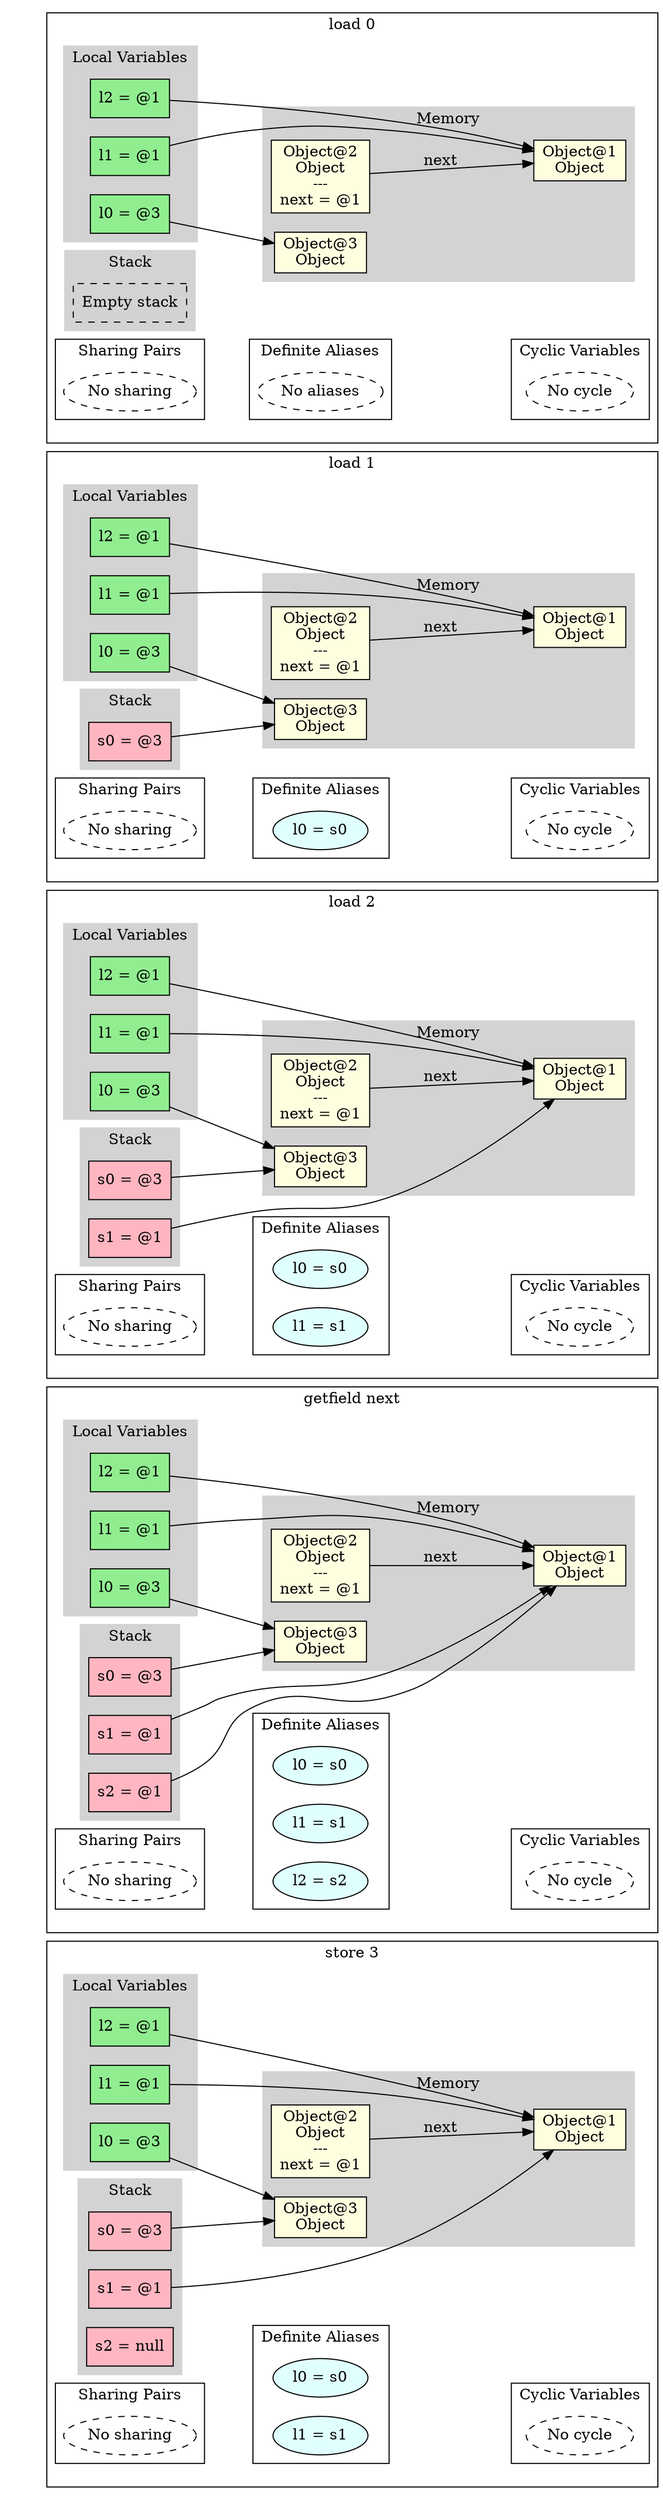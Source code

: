 digraph MemoryGraph {
 node [shape=box, style=filled, fillcolor=lightblue];
 rankdir=LR;

 // Invisible anchor subgraph
 subgraph cluster_anchor {
 style=invis;
 anchor [style=invis, shape=point, width=0, height=0];
 }

 // Starting point for subgraph ordering
 anchor_start [style=invis, shape=point];

 anchor_519319273399857 [style=invis, shape=point];
 anchor_start -> anchor_519319273399857 [style=invis];
 anchor_start = anchor_519319273399857;

 subgraph cluster_519319273399857 {
 anchor_519319273399857 [style=invis];
 label="load 0";
 subgraph cluster_locals_519319273399857 {
 label="Local Variables";
 style=filled;
 color=lightgrey;
 node [style=filled, fillcolor=lightgreen];
 "l0_519319273399857" [label="l0 = @3"];
 "l1_519319273399857" [label="l1 = @1"];
 "l2_519319273399857" [label="l2 = @1"];
 }

 subgraph cluster_stack_519319273399857 {
 label="Stack";
 style=filled;
 color=lightgrey;
 node [style=filled, fillcolor=lightpink];
 "empty_stack_519319273399857" [label="Empty stack", style=dashed, fillcolor=white];
 }

 subgraph cluster_memory_519319273399857 {
 label="Memory";
 style=filled;
 color=lightgrey;
 node [style=filled, fillcolor=lightyellow];
 "obj1_519319273399857" [label="Object@1\nObject"];
 "obj2_519319273399857" [label="Object@2\nObject\n---\nnext = @1\n"];
 "obj3_519319273399857" [label="Object@3\nObject"];
 }

 "l0_519319273399857" -> "obj3_519319273399857";
 "l1_519319273399857" -> "obj1_519319273399857";
 "l2_519319273399857" -> "obj1_519319273399857";
 "obj2_519319273399857" -> "obj1_519319273399857" [label="next"];

 // Sharing pairs
 subgraph cluster_sharing_519319273399857 {
 label="Sharing Pairs";
 node [shape=ellipse, style=filled, fillcolor=lightyellow];
 "empty_sharing_519319273399857" [label="No sharing", style=dashed, fillcolor=white];
 }

    // Alias pairs
    subgraph cluster_aliases_519319273399857 {
      label="Definite Aliases";
      node [shape=ellipse, style=filled, fillcolor=lightcyan];
      "empty_alias_519319273399857" [label="No aliases", style=dashed, fillcolor=white];
    }

 // Cyclic variables
 subgraph cluster_cyclic_519319273399857 {
 label="Cyclic Variables";
 node [shape=ellipse];
 "empty_cyclic_519319273399857" [label="No cycle", style=dashed, fillcolor=white];
 }
 // Invisible edge for horizontal alignment
 "empty_sharing_519319273399857" -> "empty_alias_519319273399857" [style=invis, weight=10];
 // Invisible edge for horizontal alignment
 "empty_alias_519319273399857" -> "empty_cyclic_519319273399857" [style=invis, weight=10];
 }
 anchor_519319274625449 [style=invis, shape=point];
 anchor_start -> anchor_519319274625449 [style=invis];
 anchor_start = anchor_519319274625449;

 subgraph cluster_519319274625449 {
 anchor_519319274625449 [style=invis];
 label="load 1";
 subgraph cluster_locals_519319274625449 {
 label="Local Variables";
 style=filled;
 color=lightgrey;
 node [style=filled, fillcolor=lightgreen];
 "l0_519319274625449" [label="l0 = @3"];
 "l1_519319274625449" [label="l1 = @1"];
 "l2_519319274625449" [label="l2 = @1"];
 }

 subgraph cluster_stack_519319274625449 {
 label="Stack";
 style=filled;
 color=lightgrey;
 node [style=filled, fillcolor=lightpink];
 "s0_519319274625449" [label="s0 = @3"];
 }

 subgraph cluster_memory_519319274625449 {
 label="Memory";
 style=filled;
 color=lightgrey;
 node [style=filled, fillcolor=lightyellow];
 "obj1_519319274625449" [label="Object@1\nObject"];
 "obj2_519319274625449" [label="Object@2\nObject\n---\nnext = @1\n"];
 "obj3_519319274625449" [label="Object@3\nObject"];
 }

 "l0_519319274625449" -> "obj3_519319274625449";
 "l1_519319274625449" -> "obj1_519319274625449";
 "l2_519319274625449" -> "obj1_519319274625449";
 "s0_519319274625449" -> "obj3_519319274625449";
 "obj2_519319274625449" -> "obj1_519319274625449" [label="next"];

 // Sharing pairs
 subgraph cluster_sharing_519319274625449 {
 label="Sharing Pairs";
 node [shape=ellipse, style=filled, fillcolor=lightyellow];
 "empty_sharing_519319274625449" [label="No sharing", style=dashed, fillcolor=white];
 }

    // Alias pairs
    subgraph cluster_aliases_519319274625449 {
      label="Definite Aliases";
      node [shape=ellipse, style=filled, fillcolor=lightcyan];
      "alias0_519319274625449" [label="l0 = s0"];
    }

 // Cyclic variables
 subgraph cluster_cyclic_519319274625449 {
 label="Cyclic Variables";
 node [shape=ellipse];
 "empty_cyclic_519319274625449" [label="No cycle", style=dashed, fillcolor=white];
 }
 // Invisible edge for horizontal alignment
 "empty_sharing_519319274625449" -> "alias0_519319274625449" [style=invis, weight=10];
 // Invisible edge for horizontal alignment
 "alias0_519319274625449" -> "empty_cyclic_519319274625449" [style=invis, weight=10];
 }
 anchor_519319276779032 [style=invis, shape=point];
 anchor_start -> anchor_519319276779032 [style=invis];
 anchor_start = anchor_519319276779032;

 subgraph cluster_519319276779032 {
 anchor_519319276779032 [style=invis];
 label="load 2";
 subgraph cluster_locals_519319276779032 {
 label="Local Variables";
 style=filled;
 color=lightgrey;
 node [style=filled, fillcolor=lightgreen];
 "l0_519319276779032" [label="l0 = @3"];
 "l1_519319276779032" [label="l1 = @1"];
 "l2_519319276779032" [label="l2 = @1"];
 }

 subgraph cluster_stack_519319276779032 {
 label="Stack";
 style=filled;
 color=lightgrey;
 node [style=filled, fillcolor=lightpink];
 "s0_519319276779032" [label="s0 = @3"];
 "s1_519319276779032" [label="s1 = @1"];
 }

 subgraph cluster_memory_519319276779032 {
 label="Memory";
 style=filled;
 color=lightgrey;
 node [style=filled, fillcolor=lightyellow];
 "obj1_519319276779032" [label="Object@1\nObject"];
 "obj2_519319276779032" [label="Object@2\nObject\n---\nnext = @1\n"];
 "obj3_519319276779032" [label="Object@3\nObject"];
 }

 "l0_519319276779032" -> "obj3_519319276779032";
 "l1_519319276779032" -> "obj1_519319276779032";
 "l2_519319276779032" -> "obj1_519319276779032";
 "s0_519319276779032" -> "obj3_519319276779032";
 "s1_519319276779032" -> "obj1_519319276779032";
 "obj2_519319276779032" -> "obj1_519319276779032" [label="next"];

 // Sharing pairs
 subgraph cluster_sharing_519319276779032 {
 label="Sharing Pairs";
 node [shape=ellipse, style=filled, fillcolor=lightyellow];
 "empty_sharing_519319276779032" [label="No sharing", style=dashed, fillcolor=white];
 }

    // Alias pairs
    subgraph cluster_aliases_519319276779032 {
      label="Definite Aliases";
      node [shape=ellipse, style=filled, fillcolor=lightcyan];
      "alias0_519319276779032" [label="l0 = s0"];
      "alias1_519319276779032" [label="l1 = s1"];
    }

 // Cyclic variables
 subgraph cluster_cyclic_519319276779032 {
 label="Cyclic Variables";
 node [shape=ellipse];
 "empty_cyclic_519319276779032" [label="No cycle", style=dashed, fillcolor=white];
 }
 // Invisible edge for horizontal alignment
 "empty_sharing_519319276779032" -> "alias1_519319276779032" [style=invis, weight=10];
 // Invisible edge for horizontal alignment
 "alias1_519319276779032" -> "empty_cyclic_519319276779032" [style=invis, weight=10];
 }
 anchor_519319278985254 [style=invis, shape=point];
 anchor_start -> anchor_519319278985254 [style=invis];
 anchor_start = anchor_519319278985254;

 subgraph cluster_519319278985254 {
 anchor_519319278985254 [style=invis];
 label="getfield next";
 subgraph cluster_locals_519319278985254 {
 label="Local Variables";
 style=filled;
 color=lightgrey;
 node [style=filled, fillcolor=lightgreen];
 "l0_519319278985254" [label="l0 = @3"];
 "l1_519319278985254" [label="l1 = @1"];
 "l2_519319278985254" [label="l2 = @1"];
 }

 subgraph cluster_stack_519319278985254 {
 label="Stack";
 style=filled;
 color=lightgrey;
 node [style=filled, fillcolor=lightpink];
 "s0_519319278985254" [label="s0 = @3"];
 "s1_519319278985254" [label="s1 = @1"];
 "s2_519319278985254" [label="s2 = @1"];
 }

 subgraph cluster_memory_519319278985254 {
 label="Memory";
 style=filled;
 color=lightgrey;
 node [style=filled, fillcolor=lightyellow];
 "obj1_519319278985254" [label="Object@1\nObject"];
 "obj2_519319278985254" [label="Object@2\nObject\n---\nnext = @1\n"];
 "obj3_519319278985254" [label="Object@3\nObject"];
 }

 "l0_519319278985254" -> "obj3_519319278985254";
 "l1_519319278985254" -> "obj1_519319278985254";
 "l2_519319278985254" -> "obj1_519319278985254";
 "s0_519319278985254" -> "obj3_519319278985254";
 "s1_519319278985254" -> "obj1_519319278985254";
 "s2_519319278985254" -> "obj1_519319278985254";
 "obj2_519319278985254" -> "obj1_519319278985254" [label="next"];

 // Sharing pairs
 subgraph cluster_sharing_519319278985254 {
 label="Sharing Pairs";
 node [shape=ellipse, style=filled, fillcolor=lightyellow];
 "empty_sharing_519319278985254" [label="No sharing", style=dashed, fillcolor=white];
 }

    // Alias pairs
    subgraph cluster_aliases_519319278985254 {
      label="Definite Aliases";
      node [shape=ellipse, style=filled, fillcolor=lightcyan];
      "alias0_519319278985254" [label="l0 = s0"];
      "alias1_519319278985254" [label="l1 = s1"];
      "alias2_519319278985254" [label="l2 = s2"];
    }

 // Cyclic variables
 subgraph cluster_cyclic_519319278985254 {
 label="Cyclic Variables";
 node [shape=ellipse];
 "empty_cyclic_519319278985254" [label="No cycle", style=dashed, fillcolor=white];
 }
 // Invisible edge for horizontal alignment
 "empty_sharing_519319278985254" -> "alias2_519319278985254" [style=invis, weight=10];
 // Invisible edge for horizontal alignment
 "alias2_519319278985254" -> "empty_cyclic_519319278985254" [style=invis, weight=10];
 }
 anchor_519319284546114 [style=invis, shape=point];
 anchor_start -> anchor_519319284546114 [style=invis];
 anchor_start = anchor_519319284546114;

 subgraph cluster_519319284546114 {
 anchor_519319284546114 [style=invis];
 label="store 3";
 subgraph cluster_locals_519319284546114 {
 label="Local Variables";
 style=filled;
 color=lightgrey;
 node [style=filled, fillcolor=lightgreen];
 "l0_519319284546114" [label="l0 = @3"];
 "l1_519319284546114" [label="l1 = @1"];
 "l2_519319284546114" [label="l2 = @1"];
 }

 subgraph cluster_stack_519319284546114 {
 label="Stack";
 style=filled;
 color=lightgrey;
 node [style=filled, fillcolor=lightpink];
 "s0_519319284546114" [label="s0 = @3"];
 "s1_519319284546114" [label="s1 = @1"];
 "s2_519319284546114" [label="s2 = null"];
 }

 subgraph cluster_memory_519319284546114 {
 label="Memory";
 style=filled;
 color=lightgrey;
 node [style=filled, fillcolor=lightyellow];
 "obj1_519319284546114" [label="Object@1\nObject"];
 "obj2_519319284546114" [label="Object@2\nObject\n---\nnext = @1\n"];
 "obj3_519319284546114" [label="Object@3\nObject"];
 }

 "l0_519319284546114" -> "obj3_519319284546114";
 "l1_519319284546114" -> "obj1_519319284546114";
 "l2_519319284546114" -> "obj1_519319284546114";
 "s0_519319284546114" -> "obj3_519319284546114";
 "s1_519319284546114" -> "obj1_519319284546114";
 "obj2_519319284546114" -> "obj1_519319284546114" [label="next"];

 // Sharing pairs
 subgraph cluster_sharing_519319284546114 {
 label="Sharing Pairs";
 node [shape=ellipse, style=filled, fillcolor=lightyellow];
 "empty_sharing_519319284546114" [label="No sharing", style=dashed, fillcolor=white];
 }

    // Alias pairs
    subgraph cluster_aliases_519319284546114 {
      label="Definite Aliases";
      node [shape=ellipse, style=filled, fillcolor=lightcyan];
      "alias0_519319284546114" [label="l0 = s0"];
      "alias1_519319284546114" [label="l1 = s1"];
    }

 // Cyclic variables
 subgraph cluster_cyclic_519319284546114 {
 label="Cyclic Variables";
 node [shape=ellipse];
 "empty_cyclic_519319284546114" [label="No cycle", style=dashed, fillcolor=white];
 }
 // Invisible edge for horizontal alignment
 "empty_sharing_519319284546114" -> "alias1_519319284546114" [style=invis, weight=10];
 // Invisible edge for horizontal alignment
 "alias1_519319284546114" -> "empty_cyclic_519319284546114" [style=invis, weight=10];
 }
}
